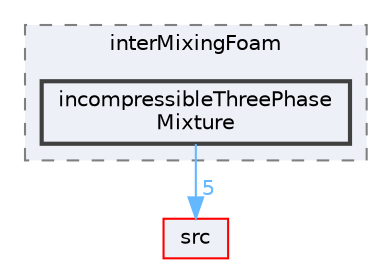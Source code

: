 digraph "applications/solvers/multiphase/interFoam/interMixingFoam/incompressibleThreePhaseMixture"
{
 // LATEX_PDF_SIZE
  bgcolor="transparent";
  edge [fontname=Helvetica,fontsize=10,labelfontname=Helvetica,labelfontsize=10];
  node [fontname=Helvetica,fontsize=10,shape=box,height=0.2,width=0.4];
  compound=true
  subgraph clusterdir_011fa2c206d871c34274e95e94b6d3f0 {
    graph [ bgcolor="#edf0f7", pencolor="grey50", label="interMixingFoam", fontname=Helvetica,fontsize=10 style="filled,dashed", URL="dir_011fa2c206d871c34274e95e94b6d3f0.html",tooltip=""]
  dir_739f0f82caf86bc6717e811a1995f7e5 [label="incompressibleThreePhase\lMixture", fillcolor="#edf0f7", color="grey25", style="filled,bold", URL="dir_739f0f82caf86bc6717e811a1995f7e5.html",tooltip=""];
  }
  dir_68267d1309a1af8e8297ef4c3efbcdba [label="src", fillcolor="#edf0f7", color="red", style="filled", URL="dir_68267d1309a1af8e8297ef4c3efbcdba.html",tooltip=""];
  dir_739f0f82caf86bc6717e811a1995f7e5->dir_68267d1309a1af8e8297ef4c3efbcdba [headlabel="5", labeldistance=1.5 headhref="dir_001829_003729.html" href="dir_001829_003729.html" color="steelblue1" fontcolor="steelblue1"];
}

